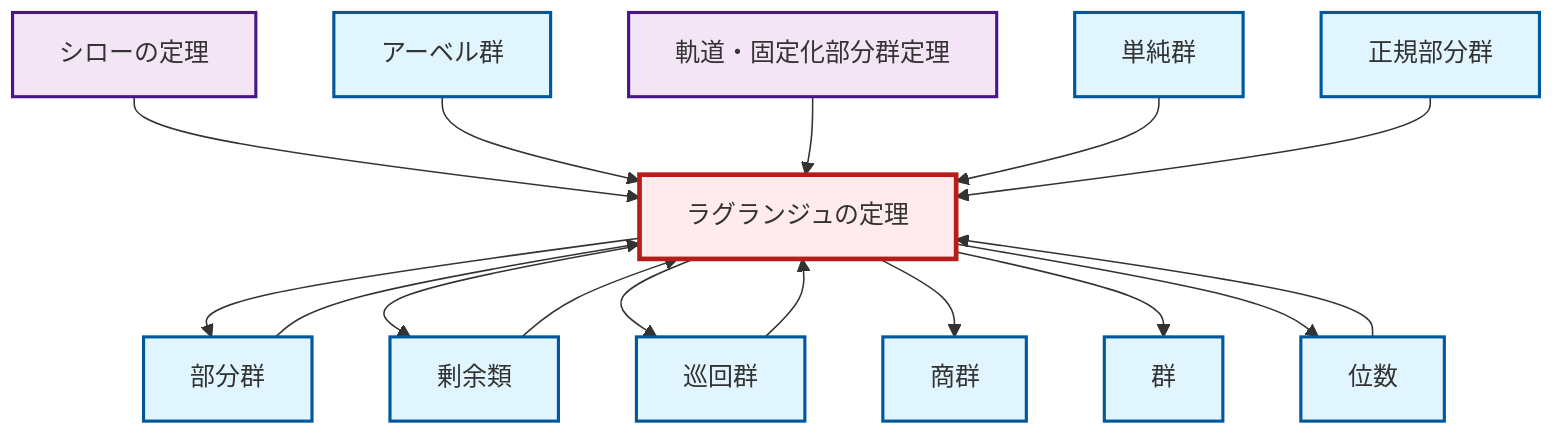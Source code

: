 graph TD
    classDef definition fill:#e1f5fe,stroke:#01579b,stroke-width:2px
    classDef theorem fill:#f3e5f5,stroke:#4a148c,stroke-width:2px
    classDef axiom fill:#fff3e0,stroke:#e65100,stroke-width:2px
    classDef example fill:#e8f5e9,stroke:#1b5e20,stroke-width:2px
    classDef current fill:#ffebee,stroke:#b71c1c,stroke-width:3px
    def-simple-group["単純群"]:::definition
    def-order["位数"]:::definition
    def-subgroup["部分群"]:::definition
    def-cyclic-group["巡回群"]:::definition
    def-abelian-group["アーベル群"]:::definition
    def-normal-subgroup["正規部分群"]:::definition
    thm-orbit-stabilizer["軌道・固定化部分群定理"]:::theorem
    thm-lagrange["ラグランジュの定理"]:::theorem
    def-group["群"]:::definition
    def-quotient-group["商群"]:::definition
    def-coset["剰余類"]:::definition
    thm-sylow["シローの定理"]:::theorem
    def-order --> thm-lagrange
    def-subgroup --> thm-lagrange
    thm-lagrange --> def-subgroup
    thm-lagrange --> def-coset
    thm-lagrange --> def-cyclic-group
    thm-sylow --> thm-lagrange
    def-coset --> thm-lagrange
    thm-lagrange --> def-quotient-group
    def-abelian-group --> thm-lagrange
    def-cyclic-group --> thm-lagrange
    thm-orbit-stabilizer --> thm-lagrange
    def-simple-group --> thm-lagrange
    def-normal-subgroup --> thm-lagrange
    thm-lagrange --> def-group
    thm-lagrange --> def-order
    class thm-lagrange current